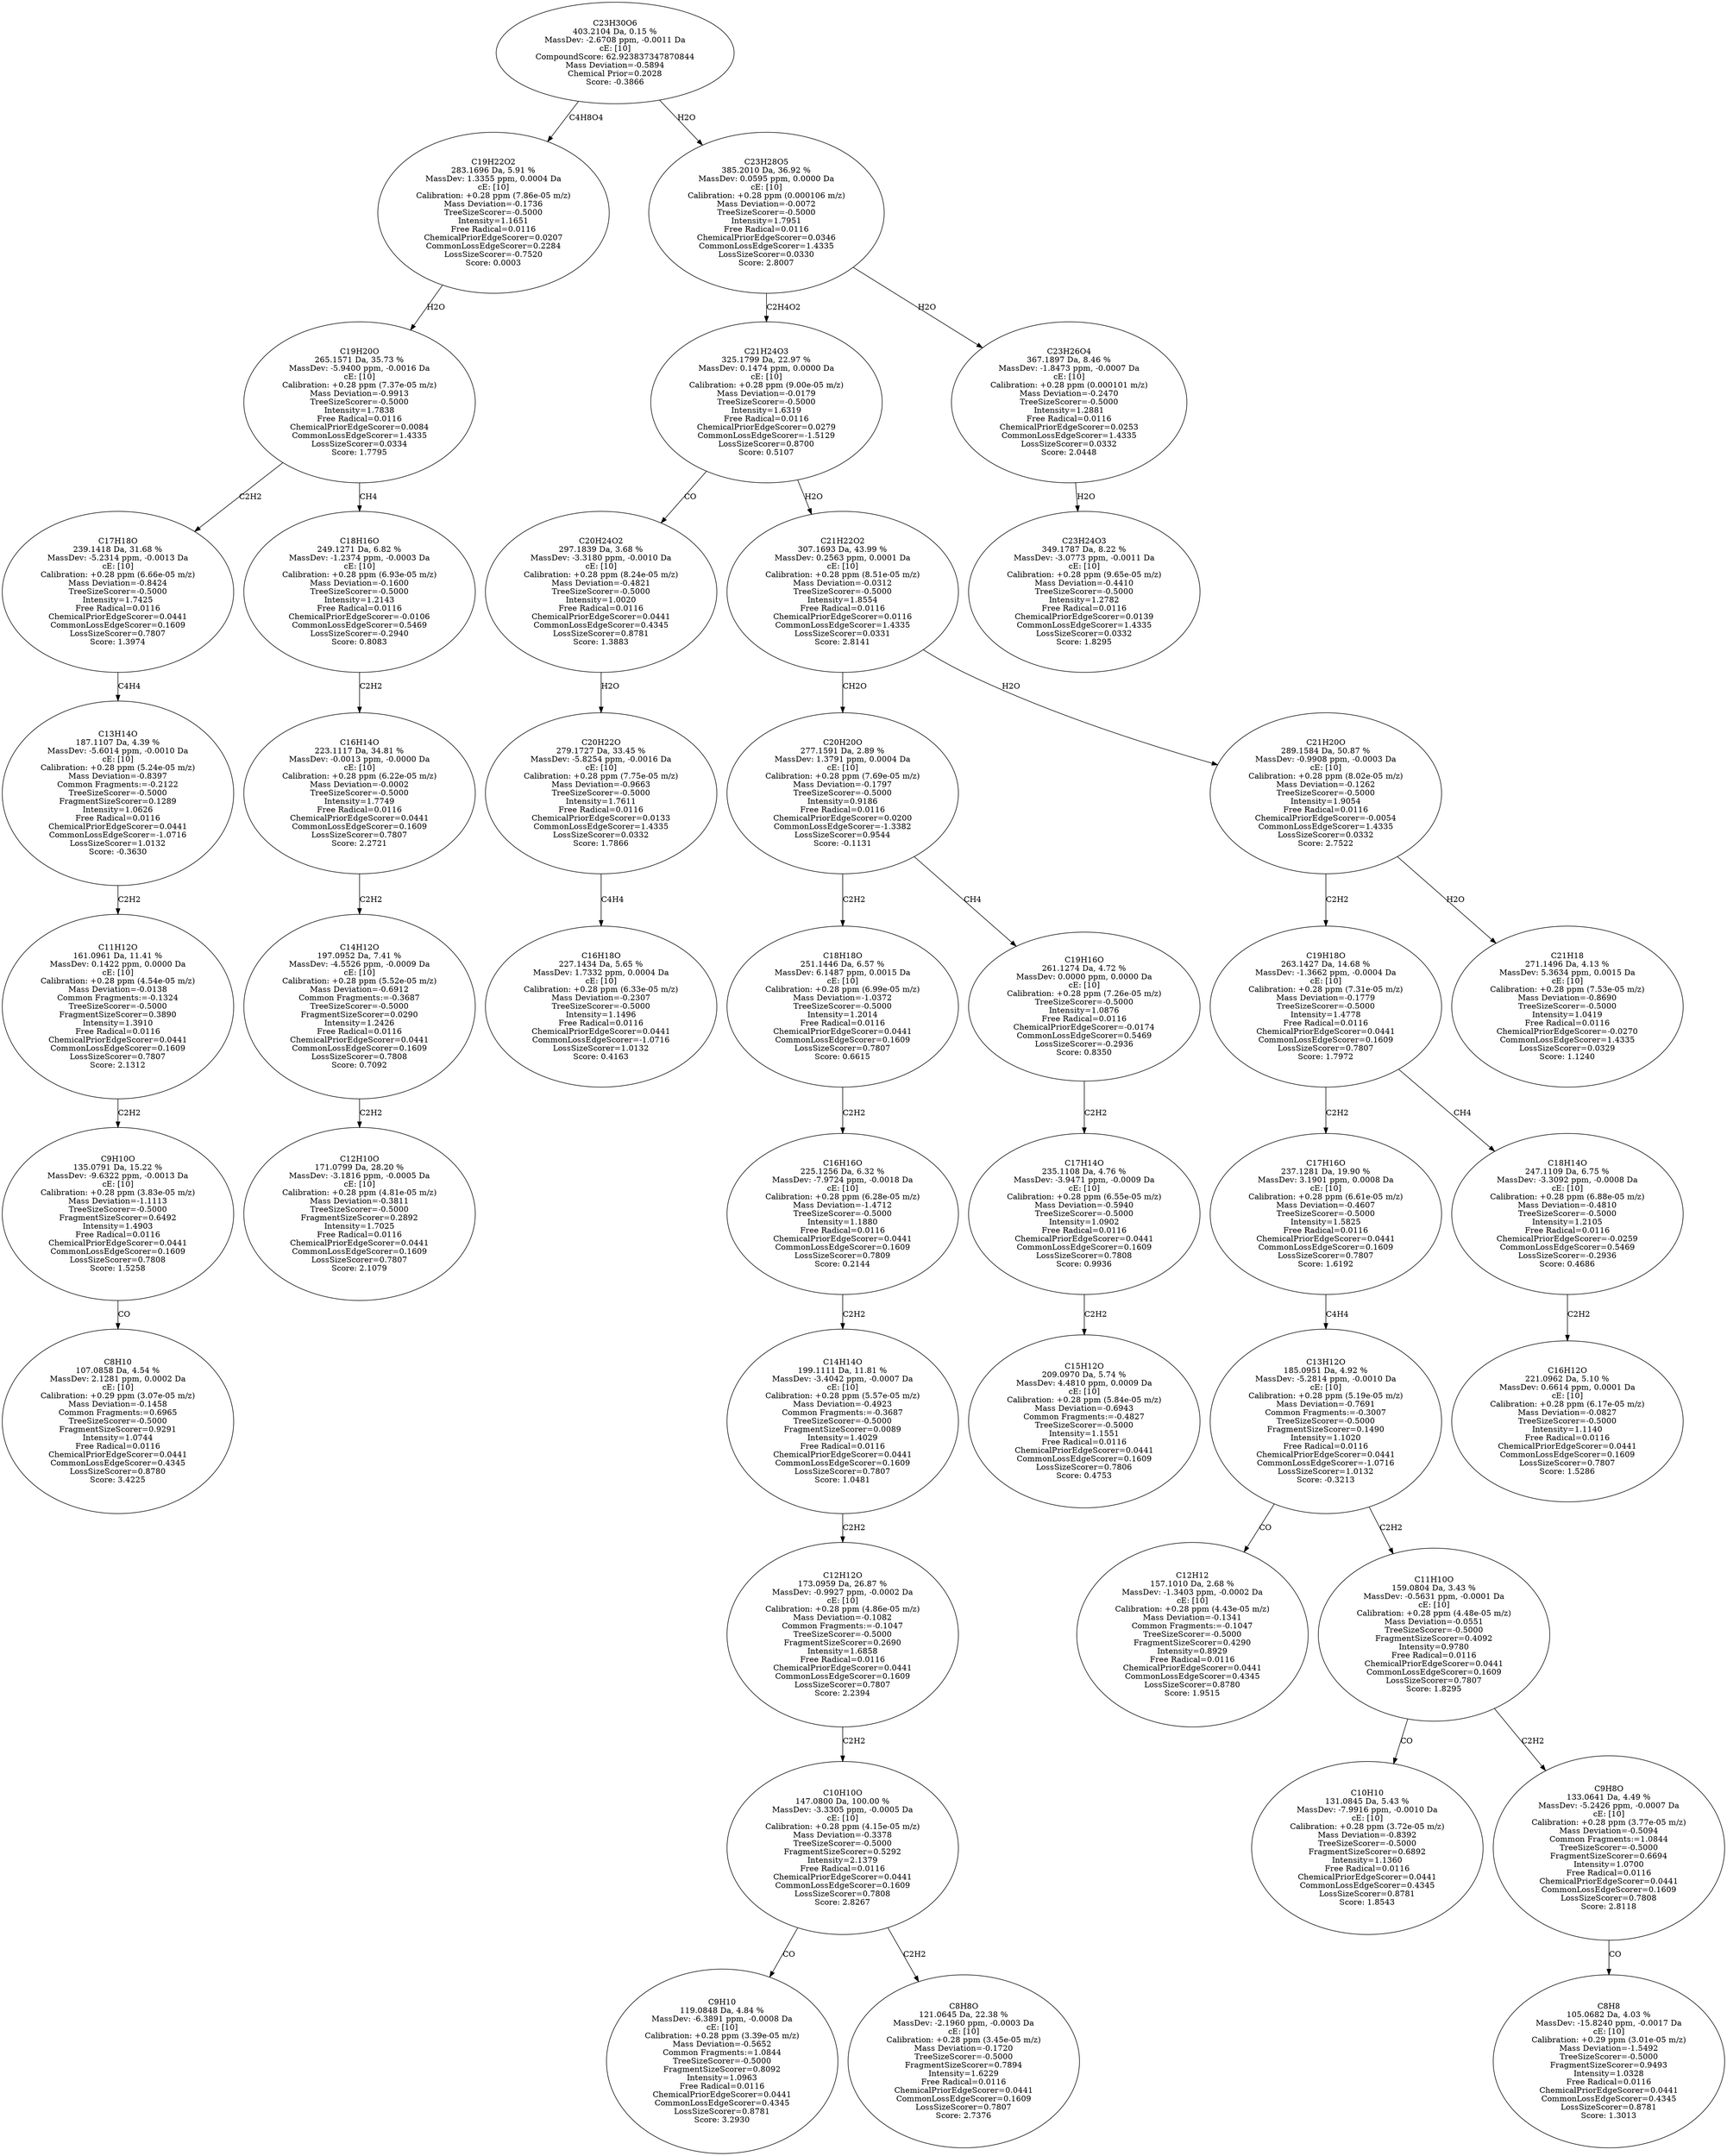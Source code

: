 strict digraph {
v1 [label="C8H10\n107.0858 Da, 4.54 %\nMassDev: 2.1281 ppm, 0.0002 Da\ncE: [10]\nCalibration: +0.29 ppm (3.07e-05 m/z)\nMass Deviation=-0.1458\nCommon Fragments:=0.6965\nTreeSizeScorer=-0.5000\nFragmentSizeScorer=0.9291\nIntensity=1.0744\nFree Radical=0.0116\nChemicalPriorEdgeScorer=0.0441\nCommonLossEdgeScorer=0.4345\nLossSizeScorer=0.8780\nScore: 3.4225"];
v2 [label="C9H10O\n135.0791 Da, 15.22 %\nMassDev: -9.6322 ppm, -0.0013 Da\ncE: [10]\nCalibration: +0.28 ppm (3.83e-05 m/z)\nMass Deviation=-1.1113\nTreeSizeScorer=-0.5000\nFragmentSizeScorer=0.6492\nIntensity=1.4903\nFree Radical=0.0116\nChemicalPriorEdgeScorer=0.0441\nCommonLossEdgeScorer=0.1609\nLossSizeScorer=0.7808\nScore: 1.5258"];
v3 [label="C11H12O\n161.0961 Da, 11.41 %\nMassDev: 0.1422 ppm, 0.0000 Da\ncE: [10]\nCalibration: +0.28 ppm (4.54e-05 m/z)\nMass Deviation=-0.0138\nCommon Fragments:=-0.1324\nTreeSizeScorer=-0.5000\nFragmentSizeScorer=0.3890\nIntensity=1.3910\nFree Radical=0.0116\nChemicalPriorEdgeScorer=0.0441\nCommonLossEdgeScorer=0.1609\nLossSizeScorer=0.7807\nScore: 2.1312"];
v4 [label="C13H14O\n187.1107 Da, 4.39 %\nMassDev: -5.6014 ppm, -0.0010 Da\ncE: [10]\nCalibration: +0.28 ppm (5.24e-05 m/z)\nMass Deviation=-0.8397\nCommon Fragments:=-0.2122\nTreeSizeScorer=-0.5000\nFragmentSizeScorer=0.1289\nIntensity=1.0626\nFree Radical=0.0116\nChemicalPriorEdgeScorer=0.0441\nCommonLossEdgeScorer=-1.0716\nLossSizeScorer=1.0132\nScore: -0.3630"];
v5 [label="C17H18O\n239.1418 Da, 31.68 %\nMassDev: -5.2314 ppm, -0.0013 Da\ncE: [10]\nCalibration: +0.28 ppm (6.66e-05 m/z)\nMass Deviation=-0.8424\nTreeSizeScorer=-0.5000\nIntensity=1.7425\nFree Radical=0.0116\nChemicalPriorEdgeScorer=0.0441\nCommonLossEdgeScorer=0.1609\nLossSizeScorer=0.7807\nScore: 1.3974"];
v6 [label="C12H10O\n171.0799 Da, 28.20 %\nMassDev: -3.1816 ppm, -0.0005 Da\ncE: [10]\nCalibration: +0.28 ppm (4.81e-05 m/z)\nMass Deviation=-0.3811\nTreeSizeScorer=-0.5000\nFragmentSizeScorer=0.2892\nIntensity=1.7025\nFree Radical=0.0116\nChemicalPriorEdgeScorer=0.0441\nCommonLossEdgeScorer=0.1609\nLossSizeScorer=0.7807\nScore: 2.1079"];
v7 [label="C14H12O\n197.0952 Da, 7.41 %\nMassDev: -4.5526 ppm, -0.0009 Da\ncE: [10]\nCalibration: +0.28 ppm (5.52e-05 m/z)\nMass Deviation=-0.6912\nCommon Fragments:=-0.3687\nTreeSizeScorer=-0.5000\nFragmentSizeScorer=0.0290\nIntensity=1.2426\nFree Radical=0.0116\nChemicalPriorEdgeScorer=0.0441\nCommonLossEdgeScorer=0.1609\nLossSizeScorer=0.7808\nScore: 0.7092"];
v8 [label="C16H14O\n223.1117 Da, 34.81 %\nMassDev: -0.0013 ppm, -0.0000 Da\ncE: [10]\nCalibration: +0.28 ppm (6.22e-05 m/z)\nMass Deviation=-0.0002\nTreeSizeScorer=-0.5000\nIntensity=1.7749\nFree Radical=0.0116\nChemicalPriorEdgeScorer=0.0441\nCommonLossEdgeScorer=0.1609\nLossSizeScorer=0.7807\nScore: 2.2721"];
v9 [label="C18H16O\n249.1271 Da, 6.82 %\nMassDev: -1.2374 ppm, -0.0003 Da\ncE: [10]\nCalibration: +0.28 ppm (6.93e-05 m/z)\nMass Deviation=-0.1600\nTreeSizeScorer=-0.5000\nIntensity=1.2143\nFree Radical=0.0116\nChemicalPriorEdgeScorer=-0.0106\nCommonLossEdgeScorer=0.5469\nLossSizeScorer=-0.2940\nScore: 0.8083"];
v10 [label="C19H20O\n265.1571 Da, 35.73 %\nMassDev: -5.9400 ppm, -0.0016 Da\ncE: [10]\nCalibration: +0.28 ppm (7.37e-05 m/z)\nMass Deviation=-0.9913\nTreeSizeScorer=-0.5000\nIntensity=1.7838\nFree Radical=0.0116\nChemicalPriorEdgeScorer=0.0084\nCommonLossEdgeScorer=1.4335\nLossSizeScorer=0.0334\nScore: 1.7795"];
v11 [label="C19H22O2\n283.1696 Da, 5.91 %\nMassDev: 1.3355 ppm, 0.0004 Da\ncE: [10]\nCalibration: +0.28 ppm (7.86e-05 m/z)\nMass Deviation=-0.1736\nTreeSizeScorer=-0.5000\nIntensity=1.1651\nFree Radical=0.0116\nChemicalPriorEdgeScorer=0.0207\nCommonLossEdgeScorer=0.2284\nLossSizeScorer=-0.7520\nScore: 0.0003"];
v12 [label="C16H18O\n227.1434 Da, 5.65 %\nMassDev: 1.7332 ppm, 0.0004 Da\ncE: [10]\nCalibration: +0.28 ppm (6.33e-05 m/z)\nMass Deviation=-0.2307\nTreeSizeScorer=-0.5000\nIntensity=1.1496\nFree Radical=0.0116\nChemicalPriorEdgeScorer=0.0441\nCommonLossEdgeScorer=-1.0716\nLossSizeScorer=1.0132\nScore: 0.4163"];
v13 [label="C20H22O\n279.1727 Da, 33.45 %\nMassDev: -5.8254 ppm, -0.0016 Da\ncE: [10]\nCalibration: +0.28 ppm (7.75e-05 m/z)\nMass Deviation=-0.9663\nTreeSizeScorer=-0.5000\nIntensity=1.7611\nFree Radical=0.0116\nChemicalPriorEdgeScorer=0.0133\nCommonLossEdgeScorer=1.4335\nLossSizeScorer=0.0332\nScore: 1.7866"];
v14 [label="C20H24O2\n297.1839 Da, 3.68 %\nMassDev: -3.3180 ppm, -0.0010 Da\ncE: [10]\nCalibration: +0.28 ppm (8.24e-05 m/z)\nMass Deviation=-0.4821\nTreeSizeScorer=-0.5000\nIntensity=1.0020\nFree Radical=0.0116\nChemicalPriorEdgeScorer=0.0441\nCommonLossEdgeScorer=0.4345\nLossSizeScorer=0.8781\nScore: 1.3883"];
v15 [label="C9H10\n119.0848 Da, 4.84 %\nMassDev: -6.3891 ppm, -0.0008 Da\ncE: [10]\nCalibration: +0.28 ppm (3.39e-05 m/z)\nMass Deviation=-0.5652\nCommon Fragments:=1.0844\nTreeSizeScorer=-0.5000\nFragmentSizeScorer=0.8092\nIntensity=1.0963\nFree Radical=0.0116\nChemicalPriorEdgeScorer=0.0441\nCommonLossEdgeScorer=0.4345\nLossSizeScorer=0.8781\nScore: 3.2930"];
v16 [label="C8H8O\n121.0645 Da, 22.38 %\nMassDev: -2.1960 ppm, -0.0003 Da\ncE: [10]\nCalibration: +0.28 ppm (3.45e-05 m/z)\nMass Deviation=-0.1720\nTreeSizeScorer=-0.5000\nFragmentSizeScorer=0.7894\nIntensity=1.6229\nFree Radical=0.0116\nChemicalPriorEdgeScorer=0.0441\nCommonLossEdgeScorer=0.1609\nLossSizeScorer=0.7807\nScore: 2.7376"];
v17 [label="C10H10O\n147.0800 Da, 100.00 %\nMassDev: -3.3305 ppm, -0.0005 Da\ncE: [10]\nCalibration: +0.28 ppm (4.15e-05 m/z)\nMass Deviation=-0.3378\nTreeSizeScorer=-0.5000\nFragmentSizeScorer=0.5292\nIntensity=2.1379\nFree Radical=0.0116\nChemicalPriorEdgeScorer=0.0441\nCommonLossEdgeScorer=0.1609\nLossSizeScorer=0.7808\nScore: 2.8267"];
v18 [label="C12H12O\n173.0959 Da, 26.87 %\nMassDev: -0.9927 ppm, -0.0002 Da\ncE: [10]\nCalibration: +0.28 ppm (4.86e-05 m/z)\nMass Deviation=-0.1082\nCommon Fragments:=-0.1047\nTreeSizeScorer=-0.5000\nFragmentSizeScorer=0.2690\nIntensity=1.6858\nFree Radical=0.0116\nChemicalPriorEdgeScorer=0.0441\nCommonLossEdgeScorer=0.1609\nLossSizeScorer=0.7807\nScore: 2.2394"];
v19 [label="C14H14O\n199.1111 Da, 11.81 %\nMassDev: -3.4042 ppm, -0.0007 Da\ncE: [10]\nCalibration: +0.28 ppm (5.57e-05 m/z)\nMass Deviation=-0.4923\nCommon Fragments:=-0.3687\nTreeSizeScorer=-0.5000\nFragmentSizeScorer=0.0089\nIntensity=1.4029\nFree Radical=0.0116\nChemicalPriorEdgeScorer=0.0441\nCommonLossEdgeScorer=0.1609\nLossSizeScorer=0.7807\nScore: 1.0481"];
v20 [label="C16H16O\n225.1256 Da, 6.32 %\nMassDev: -7.9724 ppm, -0.0018 Da\ncE: [10]\nCalibration: +0.28 ppm (6.28e-05 m/z)\nMass Deviation=-1.4712\nTreeSizeScorer=-0.5000\nIntensity=1.1880\nFree Radical=0.0116\nChemicalPriorEdgeScorer=0.0441\nCommonLossEdgeScorer=0.1609\nLossSizeScorer=0.7809\nScore: 0.2144"];
v21 [label="C18H18O\n251.1446 Da, 6.57 %\nMassDev: 6.1487 ppm, 0.0015 Da\ncE: [10]\nCalibration: +0.28 ppm (6.99e-05 m/z)\nMass Deviation=-1.0372\nTreeSizeScorer=-0.5000\nIntensity=1.2014\nFree Radical=0.0116\nChemicalPriorEdgeScorer=0.0441\nCommonLossEdgeScorer=0.1609\nLossSizeScorer=0.7807\nScore: 0.6615"];
v22 [label="C15H12O\n209.0970 Da, 5.74 %\nMassDev: 4.4810 ppm, 0.0009 Da\ncE: [10]\nCalibration: +0.28 ppm (5.84e-05 m/z)\nMass Deviation=-0.6943\nCommon Fragments:=-0.4827\nTreeSizeScorer=-0.5000\nIntensity=1.1551\nFree Radical=0.0116\nChemicalPriorEdgeScorer=0.0441\nCommonLossEdgeScorer=0.1609\nLossSizeScorer=0.7806\nScore: 0.4753"];
v23 [label="C17H14O\n235.1108 Da, 4.76 %\nMassDev: -3.9471 ppm, -0.0009 Da\ncE: [10]\nCalibration: +0.28 ppm (6.55e-05 m/z)\nMass Deviation=-0.5940\nTreeSizeScorer=-0.5000\nIntensity=1.0902\nFree Radical=0.0116\nChemicalPriorEdgeScorer=0.0441\nCommonLossEdgeScorer=0.1609\nLossSizeScorer=0.7808\nScore: 0.9936"];
v24 [label="C19H16O\n261.1274 Da, 4.72 %\nMassDev: 0.0000 ppm, 0.0000 Da\ncE: [10]\nCalibration: +0.28 ppm (7.26e-05 m/z)\nTreeSizeScorer=-0.5000\nIntensity=1.0876\nFree Radical=0.0116\nChemicalPriorEdgeScorer=-0.0174\nCommonLossEdgeScorer=0.5469\nLossSizeScorer=-0.2936\nScore: 0.8350"];
v25 [label="C20H20O\n277.1591 Da, 2.89 %\nMassDev: 1.3791 ppm, 0.0004 Da\ncE: [10]\nCalibration: +0.28 ppm (7.69e-05 m/z)\nMass Deviation=-0.1797\nTreeSizeScorer=-0.5000\nIntensity=0.9186\nFree Radical=0.0116\nChemicalPriorEdgeScorer=0.0200\nCommonLossEdgeScorer=-1.3382\nLossSizeScorer=0.9544\nScore: -0.1131"];
v26 [label="C12H12\n157.1010 Da, 2.68 %\nMassDev: -1.3403 ppm, -0.0002 Da\ncE: [10]\nCalibration: +0.28 ppm (4.43e-05 m/z)\nMass Deviation=-0.1341\nCommon Fragments:=-0.1047\nTreeSizeScorer=-0.5000\nFragmentSizeScorer=0.4290\nIntensity=0.8929\nFree Radical=0.0116\nChemicalPriorEdgeScorer=0.0441\nCommonLossEdgeScorer=0.4345\nLossSizeScorer=0.8780\nScore: 1.9515"];
v27 [label="C10H10\n131.0845 Da, 5.43 %\nMassDev: -7.9916 ppm, -0.0010 Da\ncE: [10]\nCalibration: +0.28 ppm (3.72e-05 m/z)\nMass Deviation=-0.8392\nTreeSizeScorer=-0.5000\nFragmentSizeScorer=0.6892\nIntensity=1.1360\nFree Radical=0.0116\nChemicalPriorEdgeScorer=0.0441\nCommonLossEdgeScorer=0.4345\nLossSizeScorer=0.8781\nScore: 1.8543"];
v28 [label="C8H8\n105.0682 Da, 4.03 %\nMassDev: -15.8240 ppm, -0.0017 Da\ncE: [10]\nCalibration: +0.29 ppm (3.01e-05 m/z)\nMass Deviation=-1.5492\nTreeSizeScorer=-0.5000\nFragmentSizeScorer=0.9493\nIntensity=1.0328\nFree Radical=0.0116\nChemicalPriorEdgeScorer=0.0441\nCommonLossEdgeScorer=0.4345\nLossSizeScorer=0.8781\nScore: 1.3013"];
v29 [label="C9H8O\n133.0641 Da, 4.49 %\nMassDev: -5.2426 ppm, -0.0007 Da\ncE: [10]\nCalibration: +0.28 ppm (3.77e-05 m/z)\nMass Deviation=-0.5094\nCommon Fragments:=1.0844\nTreeSizeScorer=-0.5000\nFragmentSizeScorer=0.6694\nIntensity=1.0700\nFree Radical=0.0116\nChemicalPriorEdgeScorer=0.0441\nCommonLossEdgeScorer=0.1609\nLossSizeScorer=0.7808\nScore: 2.8118"];
v30 [label="C11H10O\n159.0804 Da, 3.43 %\nMassDev: -0.5631 ppm, -0.0001 Da\ncE: [10]\nCalibration: +0.28 ppm (4.48e-05 m/z)\nMass Deviation=-0.0551\nTreeSizeScorer=-0.5000\nFragmentSizeScorer=0.4092\nIntensity=0.9780\nFree Radical=0.0116\nChemicalPriorEdgeScorer=0.0441\nCommonLossEdgeScorer=0.1609\nLossSizeScorer=0.7807\nScore: 1.8295"];
v31 [label="C13H12O\n185.0951 Da, 4.92 %\nMassDev: -5.2814 ppm, -0.0010 Da\ncE: [10]\nCalibration: +0.28 ppm (5.19e-05 m/z)\nMass Deviation=-0.7691\nCommon Fragments:=-0.3007\nTreeSizeScorer=-0.5000\nFragmentSizeScorer=0.1490\nIntensity=1.1020\nFree Radical=0.0116\nChemicalPriorEdgeScorer=0.0441\nCommonLossEdgeScorer=-1.0716\nLossSizeScorer=1.0132\nScore: -0.3213"];
v32 [label="C17H16O\n237.1281 Da, 19.90 %\nMassDev: 3.1901 ppm, 0.0008 Da\ncE: [10]\nCalibration: +0.28 ppm (6.61e-05 m/z)\nMass Deviation=-0.4607\nTreeSizeScorer=-0.5000\nIntensity=1.5825\nFree Radical=0.0116\nChemicalPriorEdgeScorer=0.0441\nCommonLossEdgeScorer=0.1609\nLossSizeScorer=0.7807\nScore: 1.6192"];
v33 [label="C16H12O\n221.0962 Da, 5.10 %\nMassDev: 0.6614 ppm, 0.0001 Da\ncE: [10]\nCalibration: +0.28 ppm (6.17e-05 m/z)\nMass Deviation=-0.0827\nTreeSizeScorer=-0.5000\nIntensity=1.1140\nFree Radical=0.0116\nChemicalPriorEdgeScorer=0.0441\nCommonLossEdgeScorer=0.1609\nLossSizeScorer=0.7807\nScore: 1.5286"];
v34 [label="C18H14O\n247.1109 Da, 6.75 %\nMassDev: -3.3092 ppm, -0.0008 Da\ncE: [10]\nCalibration: +0.28 ppm (6.88e-05 m/z)\nMass Deviation=-0.4810\nTreeSizeScorer=-0.5000\nIntensity=1.2105\nFree Radical=0.0116\nChemicalPriorEdgeScorer=-0.0259\nCommonLossEdgeScorer=0.5469\nLossSizeScorer=-0.2936\nScore: 0.4686"];
v35 [label="C19H18O\n263.1427 Da, 14.68 %\nMassDev: -1.3662 ppm, -0.0004 Da\ncE: [10]\nCalibration: +0.28 ppm (7.31e-05 m/z)\nMass Deviation=-0.1779\nTreeSizeScorer=-0.5000\nIntensity=1.4778\nFree Radical=0.0116\nChemicalPriorEdgeScorer=0.0441\nCommonLossEdgeScorer=0.1609\nLossSizeScorer=0.7807\nScore: 1.7972"];
v36 [label="C21H18\n271.1496 Da, 4.13 %\nMassDev: 5.3634 ppm, 0.0015 Da\ncE: [10]\nCalibration: +0.28 ppm (7.53e-05 m/z)\nMass Deviation=-0.8690\nTreeSizeScorer=-0.5000\nIntensity=1.0419\nFree Radical=0.0116\nChemicalPriorEdgeScorer=-0.0270\nCommonLossEdgeScorer=1.4335\nLossSizeScorer=0.0329\nScore: 1.1240"];
v37 [label="C21H20O\n289.1584 Da, 50.87 %\nMassDev: -0.9908 ppm, -0.0003 Da\ncE: [10]\nCalibration: +0.28 ppm (8.02e-05 m/z)\nMass Deviation=-0.1262\nTreeSizeScorer=-0.5000\nIntensity=1.9054\nFree Radical=0.0116\nChemicalPriorEdgeScorer=-0.0054\nCommonLossEdgeScorer=1.4335\nLossSizeScorer=0.0332\nScore: 2.7522"];
v38 [label="C21H22O2\n307.1693 Da, 43.99 %\nMassDev: 0.2563 ppm, 0.0001 Da\ncE: [10]\nCalibration: +0.28 ppm (8.51e-05 m/z)\nMass Deviation=-0.0312\nTreeSizeScorer=-0.5000\nIntensity=1.8554\nFree Radical=0.0116\nChemicalPriorEdgeScorer=0.0116\nCommonLossEdgeScorer=1.4335\nLossSizeScorer=0.0331\nScore: 2.8141"];
v39 [label="C21H24O3\n325.1799 Da, 22.97 %\nMassDev: 0.1474 ppm, 0.0000 Da\ncE: [10]\nCalibration: +0.28 ppm (9.00e-05 m/z)\nMass Deviation=-0.0179\nTreeSizeScorer=-0.5000\nIntensity=1.6319\nFree Radical=0.0116\nChemicalPriorEdgeScorer=0.0279\nCommonLossEdgeScorer=-1.5129\nLossSizeScorer=0.8700\nScore: 0.5107"];
v40 [label="C23H24O3\n349.1787 Da, 8.22 %\nMassDev: -3.0773 ppm, -0.0011 Da\ncE: [10]\nCalibration: +0.28 ppm (9.65e-05 m/z)\nMass Deviation=-0.4410\nTreeSizeScorer=-0.5000\nIntensity=1.2782\nFree Radical=0.0116\nChemicalPriorEdgeScorer=0.0139\nCommonLossEdgeScorer=1.4335\nLossSizeScorer=0.0332\nScore: 1.8295"];
v41 [label="C23H26O4\n367.1897 Da, 8.46 %\nMassDev: -1.8473 ppm, -0.0007 Da\ncE: [10]\nCalibration: +0.28 ppm (0.000101 m/z)\nMass Deviation=-0.2470\nTreeSizeScorer=-0.5000\nIntensity=1.2881\nFree Radical=0.0116\nChemicalPriorEdgeScorer=0.0253\nCommonLossEdgeScorer=1.4335\nLossSizeScorer=0.0332\nScore: 2.0448"];
v42 [label="C23H28O5\n385.2010 Da, 36.92 %\nMassDev: 0.0595 ppm, 0.0000 Da\ncE: [10]\nCalibration: +0.28 ppm (0.000106 m/z)\nMass Deviation=-0.0072\nTreeSizeScorer=-0.5000\nIntensity=1.7951\nFree Radical=0.0116\nChemicalPriorEdgeScorer=0.0346\nCommonLossEdgeScorer=1.4335\nLossSizeScorer=0.0330\nScore: 2.8007"];
v43 [label="C23H30O6\n403.2104 Da, 0.15 %\nMassDev: -2.6708 ppm, -0.0011 Da\ncE: [10]\nCompoundScore: 62.923837347870844\nMass Deviation=-0.5894\nChemical Prior=0.2028\nScore: -0.3866"];
v2 -> v1 [label="CO"];
v3 -> v2 [label="C2H2"];
v4 -> v3 [label="C2H2"];
v5 -> v4 [label="C4H4"];
v10 -> v5 [label="C2H2"];
v7 -> v6 [label="C2H2"];
v8 -> v7 [label="C2H2"];
v9 -> v8 [label="C2H2"];
v10 -> v9 [label="CH4"];
v11 -> v10 [label="H2O"];
v43 -> v11 [label="C4H8O4"];
v13 -> v12 [label="C4H4"];
v14 -> v13 [label="H2O"];
v39 -> v14 [label="CO"];
v17 -> v15 [label="CO"];
v17 -> v16 [label="C2H2"];
v18 -> v17 [label="C2H2"];
v19 -> v18 [label="C2H2"];
v20 -> v19 [label="C2H2"];
v21 -> v20 [label="C2H2"];
v25 -> v21 [label="C2H2"];
v23 -> v22 [label="C2H2"];
v24 -> v23 [label="C2H2"];
v25 -> v24 [label="CH4"];
v38 -> v25 [label="CH2O"];
v31 -> v26 [label="CO"];
v30 -> v27 [label="CO"];
v29 -> v28 [label="CO"];
v30 -> v29 [label="C2H2"];
v31 -> v30 [label="C2H2"];
v32 -> v31 [label="C4H4"];
v35 -> v32 [label="C2H2"];
v34 -> v33 [label="C2H2"];
v35 -> v34 [label="CH4"];
v37 -> v35 [label="C2H2"];
v37 -> v36 [label="H2O"];
v38 -> v37 [label="H2O"];
v39 -> v38 [label="H2O"];
v42 -> v39 [label="C2H4O2"];
v41 -> v40 [label="H2O"];
v42 -> v41 [label="H2O"];
v43 -> v42 [label="H2O"];
}